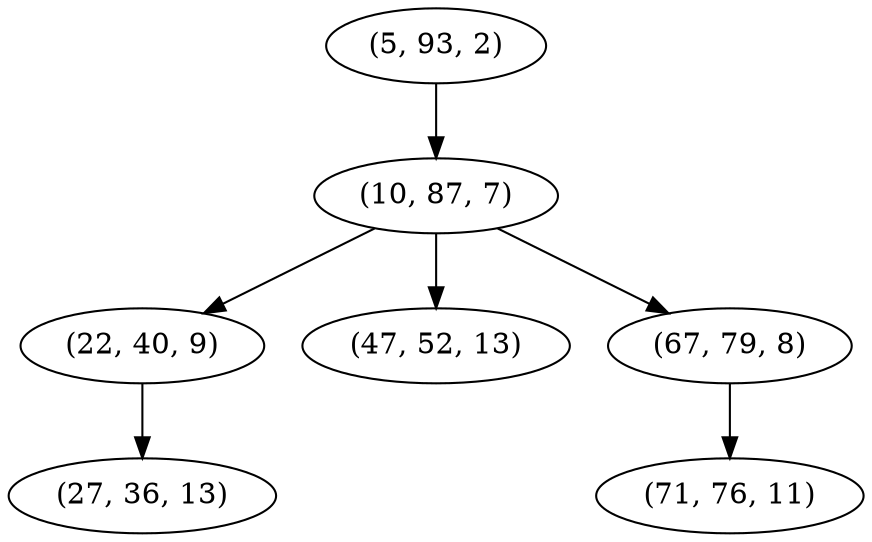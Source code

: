 digraph tree {
    "(5, 93, 2)";
    "(10, 87, 7)";
    "(22, 40, 9)";
    "(27, 36, 13)";
    "(47, 52, 13)";
    "(67, 79, 8)";
    "(71, 76, 11)";
    "(5, 93, 2)" -> "(10, 87, 7)";
    "(10, 87, 7)" -> "(22, 40, 9)";
    "(10, 87, 7)" -> "(47, 52, 13)";
    "(10, 87, 7)" -> "(67, 79, 8)";
    "(22, 40, 9)" -> "(27, 36, 13)";
    "(67, 79, 8)" -> "(71, 76, 11)";
}
